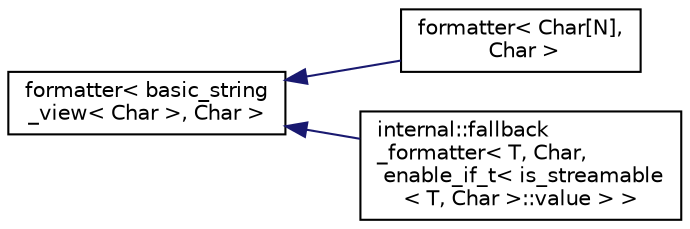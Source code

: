 digraph "Иерархия классов. Графический вид."
{
  edge [fontname="Helvetica",fontsize="10",labelfontname="Helvetica",labelfontsize="10"];
  node [fontname="Helvetica",fontsize="10",shape=record];
  rankdir="LR";
  Node0 [label="formatter\< basic_string\l_view\< Char \>, Char \>",height=0.2,width=0.4,color="black", fillcolor="white", style="filled",URL="$structformatter.html"];
  Node0 -> Node1 [dir="back",color="midnightblue",fontsize="10",style="solid",fontname="Helvetica"];
  Node1 [label="formatter\< Char[N],\l Char \>",height=0.2,width=0.4,color="black", fillcolor="white", style="filled",URL="$structformatter_3_01Char[N]_00_01Char_01_4.html"];
  Node0 -> Node2 [dir="back",color="midnightblue",fontsize="10",style="solid",fontname="Helvetica"];
  Node2 [label="internal::fallback\l_formatter\< T, Char,\l enable_if_t\< is_streamable\l\< T, Char \>::value \> \>",height=0.2,width=0.4,color="black", fillcolor="white", style="filled",URL="$structinternal_1_1fallback__formatter_3_01T_00_01Char_00_01enable__if__t_3_01is__streamable_3_0105289f9fbc16beec2647eb32164f6572.html"];
}
